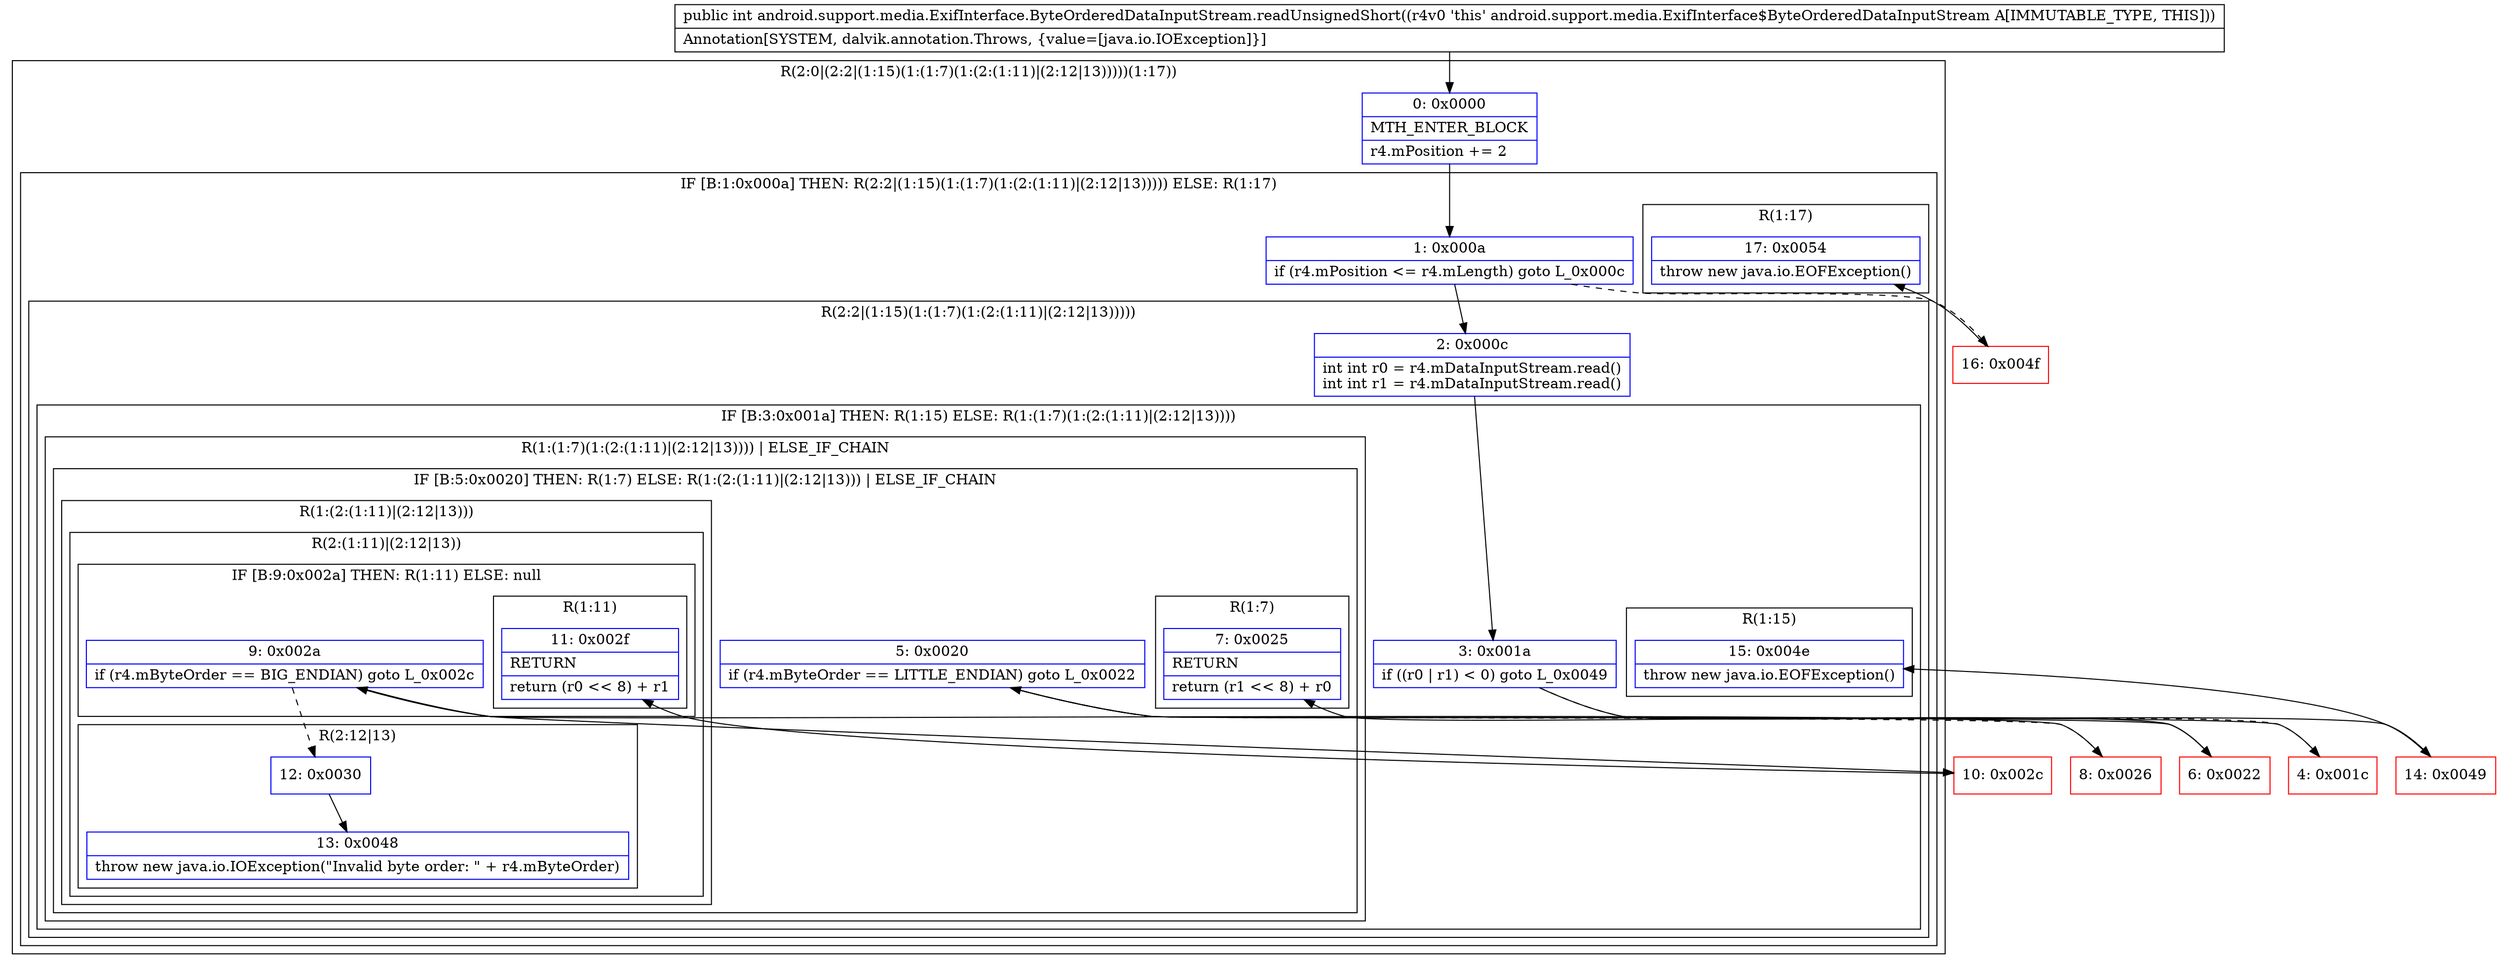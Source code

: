 digraph "CFG forandroid.support.media.ExifInterface.ByteOrderedDataInputStream.readUnsignedShort()I" {
subgraph cluster_Region_986998789 {
label = "R(2:0|(2:2|(1:15)(1:(1:7)(1:(2:(1:11)|(2:12|13)))))(1:17))";
node [shape=record,color=blue];
Node_0 [shape=record,label="{0\:\ 0x0000|MTH_ENTER_BLOCK\l|r4.mPosition += 2\l}"];
subgraph cluster_IfRegion_246059810 {
label = "IF [B:1:0x000a] THEN: R(2:2|(1:15)(1:(1:7)(1:(2:(1:11)|(2:12|13))))) ELSE: R(1:17)";
node [shape=record,color=blue];
Node_1 [shape=record,label="{1\:\ 0x000a|if (r4.mPosition \<= r4.mLength) goto L_0x000c\l}"];
subgraph cluster_Region_1162579989 {
label = "R(2:2|(1:15)(1:(1:7)(1:(2:(1:11)|(2:12|13)))))";
node [shape=record,color=blue];
Node_2 [shape=record,label="{2\:\ 0x000c|int int r0 = r4.mDataInputStream.read()\lint int r1 = r4.mDataInputStream.read()\l}"];
subgraph cluster_IfRegion_750300416 {
label = "IF [B:3:0x001a] THEN: R(1:15) ELSE: R(1:(1:7)(1:(2:(1:11)|(2:12|13))))";
node [shape=record,color=blue];
Node_3 [shape=record,label="{3\:\ 0x001a|if ((r0 \| r1) \< 0) goto L_0x0049\l}"];
subgraph cluster_Region_264989855 {
label = "R(1:15)";
node [shape=record,color=blue];
Node_15 [shape=record,label="{15\:\ 0x004e|throw new java.io.EOFException()\l}"];
}
subgraph cluster_Region_721530714 {
label = "R(1:(1:7)(1:(2:(1:11)|(2:12|13)))) | ELSE_IF_CHAIN\l";
node [shape=record,color=blue];
subgraph cluster_IfRegion_839679615 {
label = "IF [B:5:0x0020] THEN: R(1:7) ELSE: R(1:(2:(1:11)|(2:12|13))) | ELSE_IF_CHAIN\l";
node [shape=record,color=blue];
Node_5 [shape=record,label="{5\:\ 0x0020|if (r4.mByteOrder == LITTLE_ENDIAN) goto L_0x0022\l}"];
subgraph cluster_Region_1042413372 {
label = "R(1:7)";
node [shape=record,color=blue];
Node_7 [shape=record,label="{7\:\ 0x0025|RETURN\l|return (r1 \<\< 8) + r0\l}"];
}
subgraph cluster_Region_1751505055 {
label = "R(1:(2:(1:11)|(2:12|13)))";
node [shape=record,color=blue];
subgraph cluster_Region_1017052824 {
label = "R(2:(1:11)|(2:12|13))";
node [shape=record,color=blue];
subgraph cluster_IfRegion_449047854 {
label = "IF [B:9:0x002a] THEN: R(1:11) ELSE: null";
node [shape=record,color=blue];
Node_9 [shape=record,label="{9\:\ 0x002a|if (r4.mByteOrder == BIG_ENDIAN) goto L_0x002c\l}"];
subgraph cluster_Region_1738725978 {
label = "R(1:11)";
node [shape=record,color=blue];
Node_11 [shape=record,label="{11\:\ 0x002f|RETURN\l|return (r0 \<\< 8) + r1\l}"];
}
}
subgraph cluster_Region_1273857935 {
label = "R(2:12|13)";
node [shape=record,color=blue];
Node_12 [shape=record,label="{12\:\ 0x0030}"];
Node_13 [shape=record,label="{13\:\ 0x0048|throw new java.io.IOException(\"Invalid byte order: \" + r4.mByteOrder)\l}"];
}
}
}
}
}
}
}
subgraph cluster_Region_227151693 {
label = "R(1:17)";
node [shape=record,color=blue];
Node_17 [shape=record,label="{17\:\ 0x0054|throw new java.io.EOFException()\l}"];
}
}
}
Node_4 [shape=record,color=red,label="{4\:\ 0x001c}"];
Node_6 [shape=record,color=red,label="{6\:\ 0x0022}"];
Node_8 [shape=record,color=red,label="{8\:\ 0x0026}"];
Node_10 [shape=record,color=red,label="{10\:\ 0x002c}"];
Node_14 [shape=record,color=red,label="{14\:\ 0x0049}"];
Node_16 [shape=record,color=red,label="{16\:\ 0x004f}"];
MethodNode[shape=record,label="{public int android.support.media.ExifInterface.ByteOrderedDataInputStream.readUnsignedShort((r4v0 'this' android.support.media.ExifInterface$ByteOrderedDataInputStream A[IMMUTABLE_TYPE, THIS]))  | Annotation[SYSTEM, dalvik.annotation.Throws, \{value=[java.io.IOException]\}]\l}"];
MethodNode -> Node_0;
Node_0 -> Node_1;
Node_1 -> Node_2;
Node_1 -> Node_16[style=dashed];
Node_2 -> Node_3;
Node_3 -> Node_4[style=dashed];
Node_3 -> Node_14;
Node_5 -> Node_6;
Node_5 -> Node_8[style=dashed];
Node_9 -> Node_10;
Node_9 -> Node_12[style=dashed];
Node_12 -> Node_13;
Node_4 -> Node_5;
Node_6 -> Node_7;
Node_8 -> Node_9;
Node_10 -> Node_11;
Node_14 -> Node_15;
Node_16 -> Node_17;
}

